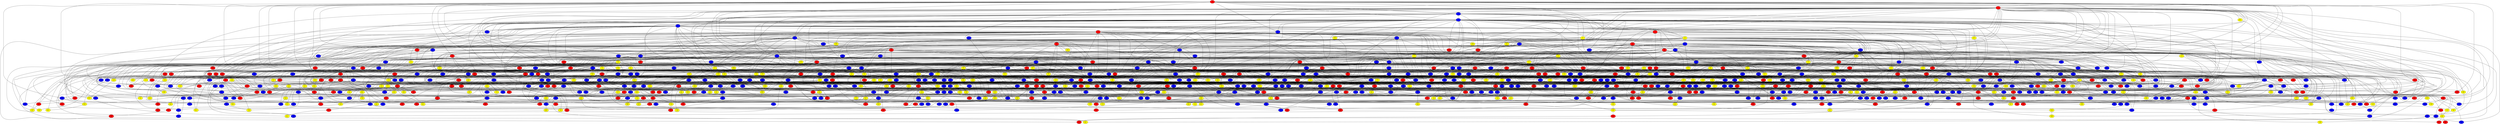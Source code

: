 graph {
0 [style = filled fillcolor = red];
1 [style = filled fillcolor = red];
2 [style = filled fillcolor = blue];
3 [style = filled fillcolor = blue];
4 [style = filled fillcolor = blue];
5 [style = filled fillcolor = red];
6 [style = filled fillcolor = blue];
7 [style = filled fillcolor = blue];
8 [style = filled fillcolor = blue];
9 [style = filled fillcolor = red];
10 [style = filled fillcolor = yellow];
11 [style = filled fillcolor = blue];
12 [style = filled fillcolor = yellow];
13 [style = filled fillcolor = red];
14 [style = filled fillcolor = blue];
15 [style = filled fillcolor = red];
16 [style = filled fillcolor = blue];
17 [style = filled fillcolor = yellow];
18 [style = filled fillcolor = blue];
19 [style = filled fillcolor = red];
20 [style = filled fillcolor = red];
21 [style = filled fillcolor = yellow];
22 [style = filled fillcolor = blue];
23 [style = filled fillcolor = yellow];
24 [style = filled fillcolor = red];
25 [style = filled fillcolor = blue];
26 [style = filled fillcolor = blue];
27 [style = filled fillcolor = yellow];
28 [style = filled fillcolor = blue];
29 [style = filled fillcolor = blue];
30 [style = filled fillcolor = yellow];
31 [style = filled fillcolor = blue];
32 [style = filled fillcolor = blue];
33 [style = filled fillcolor = red];
34 [style = filled fillcolor = blue];
35 [style = filled fillcolor = yellow];
36 [style = filled fillcolor = yellow];
37 [style = filled fillcolor = blue];
38 [style = filled fillcolor = blue];
39 [style = filled fillcolor = red];
40 [style = filled fillcolor = red];
41 [style = filled fillcolor = yellow];
42 [style = filled fillcolor = yellow];
43 [style = filled fillcolor = blue];
44 [style = filled fillcolor = red];
45 [style = filled fillcolor = red];
46 [style = filled fillcolor = blue];
47 [style = filled fillcolor = blue];
48 [style = filled fillcolor = yellow];
49 [style = filled fillcolor = red];
50 [style = filled fillcolor = red];
51 [style = filled fillcolor = yellow];
52 [style = filled fillcolor = yellow];
53 [style = filled fillcolor = red];
54 [style = filled fillcolor = yellow];
55 [style = filled fillcolor = yellow];
56 [style = filled fillcolor = red];
57 [style = filled fillcolor = red];
58 [style = filled fillcolor = blue];
59 [style = filled fillcolor = red];
60 [style = filled fillcolor = yellow];
61 [style = filled fillcolor = blue];
62 [style = filled fillcolor = yellow];
63 [style = filled fillcolor = red];
64 [style = filled fillcolor = yellow];
65 [style = filled fillcolor = red];
66 [style = filled fillcolor = red];
67 [style = filled fillcolor = red];
68 [style = filled fillcolor = red];
69 [style = filled fillcolor = red];
70 [style = filled fillcolor = yellow];
71 [style = filled fillcolor = blue];
72 [style = filled fillcolor = red];
73 [style = filled fillcolor = yellow];
74 [style = filled fillcolor = blue];
75 [style = filled fillcolor = blue];
76 [style = filled fillcolor = yellow];
77 [style = filled fillcolor = blue];
78 [style = filled fillcolor = blue];
79 [style = filled fillcolor = yellow];
80 [style = filled fillcolor = blue];
81 [style = filled fillcolor = yellow];
82 [style = filled fillcolor = blue];
83 [style = filled fillcolor = blue];
84 [style = filled fillcolor = blue];
85 [style = filled fillcolor = blue];
86 [style = filled fillcolor = yellow];
87 [style = filled fillcolor = red];
88 [style = filled fillcolor = blue];
89 [style = filled fillcolor = yellow];
90 [style = filled fillcolor = blue];
91 [style = filled fillcolor = red];
92 [style = filled fillcolor = red];
93 [style = filled fillcolor = blue];
94 [style = filled fillcolor = yellow];
95 [style = filled fillcolor = yellow];
96 [style = filled fillcolor = red];
97 [style = filled fillcolor = red];
98 [style = filled fillcolor = yellow];
99 [style = filled fillcolor = blue];
100 [style = filled fillcolor = red];
101 [style = filled fillcolor = blue];
102 [style = filled fillcolor = blue];
103 [style = filled fillcolor = blue];
104 [style = filled fillcolor = yellow];
105 [style = filled fillcolor = blue];
106 [style = filled fillcolor = red];
107 [style = filled fillcolor = blue];
108 [style = filled fillcolor = red];
109 [style = filled fillcolor = blue];
110 [style = filled fillcolor = blue];
111 [style = filled fillcolor = blue];
112 [style = filled fillcolor = blue];
113 [style = filled fillcolor = blue];
114 [style = filled fillcolor = yellow];
115 [style = filled fillcolor = red];
116 [style = filled fillcolor = yellow];
117 [style = filled fillcolor = blue];
118 [style = filled fillcolor = blue];
119 [style = filled fillcolor = blue];
120 [style = filled fillcolor = blue];
121 [style = filled fillcolor = blue];
122 [style = filled fillcolor = blue];
123 [style = filled fillcolor = yellow];
124 [style = filled fillcolor = yellow];
125 [style = filled fillcolor = blue];
126 [style = filled fillcolor = yellow];
127 [style = filled fillcolor = blue];
128 [style = filled fillcolor = red];
129 [style = filled fillcolor = blue];
130 [style = filled fillcolor = red];
131 [style = filled fillcolor = blue];
132 [style = filled fillcolor = red];
133 [style = filled fillcolor = yellow];
134 [style = filled fillcolor = blue];
135 [style = filled fillcolor = blue];
136 [style = filled fillcolor = yellow];
137 [style = filled fillcolor = red];
138 [style = filled fillcolor = yellow];
139 [style = filled fillcolor = yellow];
140 [style = filled fillcolor = blue];
141 [style = filled fillcolor = red];
142 [style = filled fillcolor = red];
143 [style = filled fillcolor = blue];
144 [style = filled fillcolor = red];
145 [style = filled fillcolor = blue];
146 [style = filled fillcolor = yellow];
147 [style = filled fillcolor = red];
148 [style = filled fillcolor = red];
149 [style = filled fillcolor = yellow];
150 [style = filled fillcolor = blue];
151 [style = filled fillcolor = blue];
152 [style = filled fillcolor = yellow];
153 [style = filled fillcolor = blue];
154 [style = filled fillcolor = red];
155 [style = filled fillcolor = red];
156 [style = filled fillcolor = yellow];
157 [style = filled fillcolor = blue];
158 [style = filled fillcolor = yellow];
159 [style = filled fillcolor = blue];
160 [style = filled fillcolor = red];
161 [style = filled fillcolor = blue];
162 [style = filled fillcolor = blue];
163 [style = filled fillcolor = yellow];
164 [style = filled fillcolor = yellow];
165 [style = filled fillcolor = yellow];
166 [style = filled fillcolor = blue];
167 [style = filled fillcolor = blue];
168 [style = filled fillcolor = red];
169 [style = filled fillcolor = blue];
170 [style = filled fillcolor = red];
171 [style = filled fillcolor = blue];
172 [style = filled fillcolor = red];
173 [style = filled fillcolor = yellow];
174 [style = filled fillcolor = yellow];
175 [style = filled fillcolor = blue];
176 [style = filled fillcolor = yellow];
177 [style = filled fillcolor = red];
178 [style = filled fillcolor = red];
179 [style = filled fillcolor = blue];
180 [style = filled fillcolor = yellow];
181 [style = filled fillcolor = blue];
182 [style = filled fillcolor = red];
183 [style = filled fillcolor = red];
184 [style = filled fillcolor = red];
185 [style = filled fillcolor = yellow];
186 [style = filled fillcolor = yellow];
187 [style = filled fillcolor = red];
188 [style = filled fillcolor = blue];
189 [style = filled fillcolor = red];
190 [style = filled fillcolor = yellow];
191 [style = filled fillcolor = yellow];
192 [style = filled fillcolor = red];
193 [style = filled fillcolor = yellow];
194 [style = filled fillcolor = red];
195 [style = filled fillcolor = red];
196 [style = filled fillcolor = blue];
197 [style = filled fillcolor = red];
198 [style = filled fillcolor = blue];
199 [style = filled fillcolor = blue];
200 [style = filled fillcolor = yellow];
201 [style = filled fillcolor = blue];
202 [style = filled fillcolor = blue];
203 [style = filled fillcolor = red];
204 [style = filled fillcolor = yellow];
205 [style = filled fillcolor = blue];
206 [style = filled fillcolor = yellow];
207 [style = filled fillcolor = blue];
208 [style = filled fillcolor = blue];
209 [style = filled fillcolor = red];
210 [style = filled fillcolor = blue];
211 [style = filled fillcolor = blue];
212 [style = filled fillcolor = blue];
213 [style = filled fillcolor = blue];
214 [style = filled fillcolor = blue];
215 [style = filled fillcolor = blue];
216 [style = filled fillcolor = blue];
217 [style = filled fillcolor = blue];
218 [style = filled fillcolor = blue];
219 [style = filled fillcolor = blue];
220 [style = filled fillcolor = red];
221 [style = filled fillcolor = red];
222 [style = filled fillcolor = blue];
223 [style = filled fillcolor = yellow];
224 [style = filled fillcolor = blue];
225 [style = filled fillcolor = red];
226 [style = filled fillcolor = yellow];
227 [style = filled fillcolor = yellow];
228 [style = filled fillcolor = red];
229 [style = filled fillcolor = blue];
230 [style = filled fillcolor = red];
231 [style = filled fillcolor = yellow];
232 [style = filled fillcolor = yellow];
233 [style = filled fillcolor = blue];
234 [style = filled fillcolor = blue];
235 [style = filled fillcolor = yellow];
236 [style = filled fillcolor = blue];
237 [style = filled fillcolor = yellow];
238 [style = filled fillcolor = blue];
239 [style = filled fillcolor = blue];
240 [style = filled fillcolor = blue];
241 [style = filled fillcolor = red];
242 [style = filled fillcolor = red];
243 [style = filled fillcolor = yellow];
244 [style = filled fillcolor = blue];
245 [style = filled fillcolor = yellow];
246 [style = filled fillcolor = red];
247 [style = filled fillcolor = red];
248 [style = filled fillcolor = red];
249 [style = filled fillcolor = yellow];
250 [style = filled fillcolor = yellow];
251 [style = filled fillcolor = red];
252 [style = filled fillcolor = blue];
253 [style = filled fillcolor = blue];
254 [style = filled fillcolor = red];
255 [style = filled fillcolor = yellow];
256 [style = filled fillcolor = blue];
257 [style = filled fillcolor = yellow];
258 [style = filled fillcolor = blue];
259 [style = filled fillcolor = blue];
260 [style = filled fillcolor = blue];
261 [style = filled fillcolor = blue];
262 [style = filled fillcolor = blue];
263 [style = filled fillcolor = blue];
264 [style = filled fillcolor = blue];
265 [style = filled fillcolor = red];
266 [style = filled fillcolor = yellow];
267 [style = filled fillcolor = yellow];
268 [style = filled fillcolor = red];
269 [style = filled fillcolor = red];
270 [style = filled fillcolor = yellow];
271 [style = filled fillcolor = blue];
272 [style = filled fillcolor = red];
273 [style = filled fillcolor = blue];
274 [style = filled fillcolor = blue];
275 [style = filled fillcolor = blue];
276 [style = filled fillcolor = red];
277 [style = filled fillcolor = blue];
278 [style = filled fillcolor = red];
279 [style = filled fillcolor = yellow];
280 [style = filled fillcolor = blue];
281 [style = filled fillcolor = red];
282 [style = filled fillcolor = blue];
283 [style = filled fillcolor = red];
284 [style = filled fillcolor = blue];
285 [style = filled fillcolor = red];
286 [style = filled fillcolor = blue];
287 [style = filled fillcolor = red];
288 [style = filled fillcolor = blue];
289 [style = filled fillcolor = yellow];
290 [style = filled fillcolor = red];
291 [style = filled fillcolor = blue];
292 [style = filled fillcolor = red];
293 [style = filled fillcolor = yellow];
294 [style = filled fillcolor = blue];
295 [style = filled fillcolor = yellow];
296 [style = filled fillcolor = blue];
297 [style = filled fillcolor = blue];
298 [style = filled fillcolor = blue];
299 [style = filled fillcolor = blue];
300 [style = filled fillcolor = yellow];
301 [style = filled fillcolor = blue];
302 [style = filled fillcolor = yellow];
303 [style = filled fillcolor = blue];
304 [style = filled fillcolor = yellow];
305 [style = filled fillcolor = blue];
306 [style = filled fillcolor = blue];
307 [style = filled fillcolor = blue];
308 [style = filled fillcolor = blue];
309 [style = filled fillcolor = blue];
310 [style = filled fillcolor = blue];
311 [style = filled fillcolor = yellow];
312 [style = filled fillcolor = yellow];
313 [style = filled fillcolor = blue];
314 [style = filled fillcolor = blue];
315 [style = filled fillcolor = yellow];
316 [style = filled fillcolor = blue];
317 [style = filled fillcolor = blue];
318 [style = filled fillcolor = yellow];
319 [style = filled fillcolor = blue];
320 [style = filled fillcolor = blue];
321 [style = filled fillcolor = blue];
322 [style = filled fillcolor = blue];
323 [style = filled fillcolor = red];
324 [style = filled fillcolor = blue];
325 [style = filled fillcolor = blue];
326 [style = filled fillcolor = yellow];
327 [style = filled fillcolor = yellow];
328 [style = filled fillcolor = red];
329 [style = filled fillcolor = blue];
330 [style = filled fillcolor = yellow];
331 [style = filled fillcolor = blue];
332 [style = filled fillcolor = blue];
333 [style = filled fillcolor = red];
334 [style = filled fillcolor = blue];
335 [style = filled fillcolor = yellow];
336 [style = filled fillcolor = blue];
337 [style = filled fillcolor = yellow];
338 [style = filled fillcolor = red];
339 [style = filled fillcolor = yellow];
340 [style = filled fillcolor = yellow];
341 [style = filled fillcolor = yellow];
342 [style = filled fillcolor = yellow];
343 [style = filled fillcolor = blue];
344 [style = filled fillcolor = blue];
345 [style = filled fillcolor = blue];
346 [style = filled fillcolor = yellow];
347 [style = filled fillcolor = yellow];
348 [style = filled fillcolor = blue];
349 [style = filled fillcolor = blue];
350 [style = filled fillcolor = yellow];
351 [style = filled fillcolor = red];
352 [style = filled fillcolor = blue];
353 [style = filled fillcolor = blue];
354 [style = filled fillcolor = blue];
355 [style = filled fillcolor = blue];
356 [style = filled fillcolor = yellow];
357 [style = filled fillcolor = yellow];
358 [style = filled fillcolor = blue];
359 [style = filled fillcolor = yellow];
360 [style = filled fillcolor = red];
361 [style = filled fillcolor = red];
362 [style = filled fillcolor = yellow];
363 [style = filled fillcolor = yellow];
364 [style = filled fillcolor = blue];
365 [style = filled fillcolor = red];
366 [style = filled fillcolor = yellow];
367 [style = filled fillcolor = blue];
368 [style = filled fillcolor = blue];
369 [style = filled fillcolor = red];
370 [style = filled fillcolor = red];
371 [style = filled fillcolor = yellow];
372 [style = filled fillcolor = yellow];
373 [style = filled fillcolor = red];
374 [style = filled fillcolor = red];
375 [style = filled fillcolor = blue];
376 [style = filled fillcolor = yellow];
377 [style = filled fillcolor = blue];
378 [style = filled fillcolor = yellow];
379 [style = filled fillcolor = yellow];
380 [style = filled fillcolor = blue];
381 [style = filled fillcolor = blue];
382 [style = filled fillcolor = blue];
383 [style = filled fillcolor = blue];
384 [style = filled fillcolor = red];
385 [style = filled fillcolor = blue];
386 [style = filled fillcolor = red];
387 [style = filled fillcolor = blue];
388 [style = filled fillcolor = blue];
389 [style = filled fillcolor = red];
390 [style = filled fillcolor = blue];
391 [style = filled fillcolor = blue];
392 [style = filled fillcolor = yellow];
393 [style = filled fillcolor = blue];
394 [style = filled fillcolor = red];
395 [style = filled fillcolor = blue];
396 [style = filled fillcolor = yellow];
397 [style = filled fillcolor = blue];
398 [style = filled fillcolor = blue];
399 [style = filled fillcolor = blue];
400 [style = filled fillcolor = yellow];
401 [style = filled fillcolor = yellow];
402 [style = filled fillcolor = blue];
403 [style = filled fillcolor = yellow];
404 [style = filled fillcolor = blue];
405 [style = filled fillcolor = blue];
406 [style = filled fillcolor = red];
407 [style = filled fillcolor = blue];
408 [style = filled fillcolor = blue];
409 [style = filled fillcolor = blue];
410 [style = filled fillcolor = blue];
411 [style = filled fillcolor = blue];
412 [style = filled fillcolor = blue];
413 [style = filled fillcolor = red];
414 [style = filled fillcolor = yellow];
415 [style = filled fillcolor = blue];
416 [style = filled fillcolor = yellow];
417 [style = filled fillcolor = blue];
418 [style = filled fillcolor = red];
419 [style = filled fillcolor = red];
420 [style = filled fillcolor = blue];
421 [style = filled fillcolor = yellow];
422 [style = filled fillcolor = red];
423 [style = filled fillcolor = red];
424 [style = filled fillcolor = red];
425 [style = filled fillcolor = blue];
426 [style = filled fillcolor = blue];
427 [style = filled fillcolor = blue];
428 [style = filled fillcolor = red];
429 [style = filled fillcolor = blue];
430 [style = filled fillcolor = red];
431 [style = filled fillcolor = blue];
432 [style = filled fillcolor = blue];
433 [style = filled fillcolor = red];
434 [style = filled fillcolor = yellow];
435 [style = filled fillcolor = blue];
436 [style = filled fillcolor = yellow];
437 [style = filled fillcolor = yellow];
438 [style = filled fillcolor = blue];
439 [style = filled fillcolor = yellow];
440 [style = filled fillcolor = blue];
441 [style = filled fillcolor = blue];
442 [style = filled fillcolor = blue];
443 [style = filled fillcolor = red];
444 [style = filled fillcolor = blue];
445 [style = filled fillcolor = blue];
446 [style = filled fillcolor = blue];
447 [style = filled fillcolor = yellow];
448 [style = filled fillcolor = red];
449 [style = filled fillcolor = blue];
450 [style = filled fillcolor = yellow];
451 [style = filled fillcolor = blue];
452 [style = filled fillcolor = blue];
453 [style = filled fillcolor = red];
454 [style = filled fillcolor = yellow];
455 [style = filled fillcolor = red];
456 [style = filled fillcolor = yellow];
457 [style = filled fillcolor = blue];
458 [style = filled fillcolor = red];
459 [style = filled fillcolor = yellow];
460 [style = filled fillcolor = blue];
461 [style = filled fillcolor = yellow];
462 [style = filled fillcolor = red];
463 [style = filled fillcolor = red];
464 [style = filled fillcolor = blue];
465 [style = filled fillcolor = yellow];
466 [style = filled fillcolor = red];
467 [style = filled fillcolor = blue];
468 [style = filled fillcolor = yellow];
469 [style = filled fillcolor = red];
470 [style = filled fillcolor = blue];
471 [style = filled fillcolor = red];
472 [style = filled fillcolor = blue];
473 [style = filled fillcolor = yellow];
474 [style = filled fillcolor = red];
475 [style = filled fillcolor = red];
476 [style = filled fillcolor = yellow];
477 [style = filled fillcolor = blue];
478 [style = filled fillcolor = yellow];
479 [style = filled fillcolor = red];
480 [style = filled fillcolor = blue];
481 [style = filled fillcolor = blue];
482 [style = filled fillcolor = yellow];
483 [style = filled fillcolor = blue];
484 [style = filled fillcolor = red];
485 [style = filled fillcolor = yellow];
486 [style = filled fillcolor = blue];
487 [style = filled fillcolor = red];
488 [style = filled fillcolor = blue];
489 [style = filled fillcolor = blue];
490 [style = filled fillcolor = yellow];
491 [style = filled fillcolor = red];
492 [style = filled fillcolor = blue];
493 [style = filled fillcolor = blue];
494 [style = filled fillcolor = blue];
495 [style = filled fillcolor = blue];
496 [style = filled fillcolor = yellow];
497 [style = filled fillcolor = blue];
498 [style = filled fillcolor = yellow];
499 [style = filled fillcolor = blue];
500 [style = filled fillcolor = yellow];
501 [style = filled fillcolor = blue];
502 [style = filled fillcolor = blue];
503 [style = filled fillcolor = red];
504 [style = filled fillcolor = yellow];
505 [style = filled fillcolor = blue];
506 [style = filled fillcolor = red];
507 [style = filled fillcolor = yellow];
508 [style = filled fillcolor = red];
509 [style = filled fillcolor = red];
510 [style = filled fillcolor = yellow];
511 [style = filled fillcolor = red];
512 [style = filled fillcolor = blue];
513 [style = filled fillcolor = red];
514 [style = filled fillcolor = yellow];
515 [style = filled fillcolor = blue];
516 [style = filled fillcolor = red];
517 [style = filled fillcolor = red];
518 [style = filled fillcolor = red];
519 [style = filled fillcolor = yellow];
520 [style = filled fillcolor = yellow];
521 [style = filled fillcolor = red];
522 [style = filled fillcolor = blue];
523 [style = filled fillcolor = blue];
524 [style = filled fillcolor = blue];
525 [style = filled fillcolor = blue];
526 [style = filled fillcolor = yellow];
527 [style = filled fillcolor = red];
528 [style = filled fillcolor = yellow];
529 [style = filled fillcolor = yellow];
530 [style = filled fillcolor = blue];
531 [style = filled fillcolor = blue];
532 [style = filled fillcolor = red];
533 [style = filled fillcolor = red];
534 [style = filled fillcolor = blue];
535 [style = filled fillcolor = yellow];
536 [style = filled fillcolor = red];
537 [style = filled fillcolor = red];
538 [style = filled fillcolor = yellow];
539 [style = filled fillcolor = red];
540 [style = filled fillcolor = blue];
541 [style = filled fillcolor = blue];
542 [style = filled fillcolor = red];
543 [style = filled fillcolor = blue];
544 [style = filled fillcolor = yellow];
545 [style = filled fillcolor = blue];
546 [style = filled fillcolor = red];
547 [style = filled fillcolor = blue];
548 [style = filled fillcolor = yellow];
549 [style = filled fillcolor = red];
550 [style = filled fillcolor = blue];
551 [style = filled fillcolor = red];
552 [style = filled fillcolor = red];
553 [style = filled fillcolor = blue];
554 [style = filled fillcolor = yellow];
555 [style = filled fillcolor = blue];
556 [style = filled fillcolor = blue];
557 [style = filled fillcolor = red];
558 [style = filled fillcolor = blue];
559 [style = filled fillcolor = yellow];
560 [style = filled fillcolor = blue];
561 [style = filled fillcolor = blue];
562 [style = filled fillcolor = yellow];
563 [style = filled fillcolor = blue];
564 [style = filled fillcolor = blue];
565 [style = filled fillcolor = blue];
566 [style = filled fillcolor = blue];
567 [style = filled fillcolor = blue];
568 [style = filled fillcolor = yellow];
569 [style = filled fillcolor = yellow];
570 [style = filled fillcolor = blue];
571 [style = filled fillcolor = blue];
572 [style = filled fillcolor = blue];
573 [style = filled fillcolor = red];
574 [style = filled fillcolor = blue];
575 [style = filled fillcolor = blue];
576 [style = filled fillcolor = yellow];
577 [style = filled fillcolor = blue];
578 [style = filled fillcolor = blue];
579 [style = filled fillcolor = yellow];
580 [style = filled fillcolor = red];
581 [style = filled fillcolor = blue];
582 [style = filled fillcolor = yellow];
583 [style = filled fillcolor = red];
584 [style = filled fillcolor = blue];
585 [style = filled fillcolor = yellow];
586 [style = filled fillcolor = blue];
587 [style = filled fillcolor = blue];
588 [style = filled fillcolor = blue];
589 [style = filled fillcolor = red];
590 [style = filled fillcolor = blue];
591 [style = filled fillcolor = red];
592 [style = filled fillcolor = yellow];
593 [style = filled fillcolor = blue];
594 [style = filled fillcolor = blue];
595 [style = filled fillcolor = yellow];
596 [style = filled fillcolor = blue];
597 [style = filled fillcolor = red];
598 [style = filled fillcolor = yellow];
599 [style = filled fillcolor = yellow];
600 [style = filled fillcolor = yellow];
601 [style = filled fillcolor = yellow];
602 [style = filled fillcolor = yellow];
603 [style = filled fillcolor = blue];
604 [style = filled fillcolor = red];
605 [style = filled fillcolor = blue];
606 [style = filled fillcolor = yellow];
607 [style = filled fillcolor = red];
608 [style = filled fillcolor = blue];
609 [style = filled fillcolor = red];
610 [style = filled fillcolor = yellow];
611 [style = filled fillcolor = yellow];
612 [style = filled fillcolor = red];
613 [style = filled fillcolor = red];
614 [style = filled fillcolor = blue];
615 [style = filled fillcolor = red];
616 [style = filled fillcolor = yellow];
617 [style = filled fillcolor = yellow];
618 [style = filled fillcolor = red];
619 [style = filled fillcolor = yellow];
620 [style = filled fillcolor = yellow];
621 [style = filled fillcolor = red];
622 [style = filled fillcolor = red];
623 [style = filled fillcolor = red];
624 [style = filled fillcolor = blue];
625 [style = filled fillcolor = red];
626 [style = filled fillcolor = blue];
627 [style = filled fillcolor = blue];
628 [style = filled fillcolor = blue];
629 [style = filled fillcolor = blue];
630 [style = filled fillcolor = yellow];
631 [style = filled fillcolor = red];
632 [style = filled fillcolor = yellow];
633 [style = filled fillcolor = yellow];
634 [style = filled fillcolor = yellow];
635 [style = filled fillcolor = red];
636 [style = filled fillcolor = blue];
637 [style = filled fillcolor = yellow];
638 [style = filled fillcolor = red];
639 [style = filled fillcolor = blue];
640 [style = filled fillcolor = yellow];
641 [style = filled fillcolor = yellow];
642 [style = filled fillcolor = red];
643 [style = filled fillcolor = blue];
644 [style = filled fillcolor = yellow];
645 [style = filled fillcolor = red];
646 [style = filled fillcolor = red];
647 [style = filled fillcolor = blue];
648 [style = filled fillcolor = red];
649 [style = filled fillcolor = blue];
650 [style = filled fillcolor = blue];
651 [style = filled fillcolor = yellow];
652 [style = filled fillcolor = yellow];
653 [style = filled fillcolor = blue];
654 [style = filled fillcolor = red];
655 [style = filled fillcolor = red];
656 [style = filled fillcolor = blue];
657 [style = filled fillcolor = blue];
658 [style = filled fillcolor = yellow];
659 [style = filled fillcolor = blue];
660 [style = filled fillcolor = blue];
661 [style = filled fillcolor = blue];
662 [style = filled fillcolor = blue];
663 [style = filled fillcolor = blue];
664 [style = filled fillcolor = blue];
665 [style = filled fillcolor = red];
666 [style = filled fillcolor = blue];
667 [style = filled fillcolor = blue];
668 [style = filled fillcolor = blue];
669 [style = filled fillcolor = yellow];
670 [style = filled fillcolor = red];
671 [style = filled fillcolor = blue];
672 [style = filled fillcolor = blue];
673 [style = filled fillcolor = red];
674 [style = filled fillcolor = blue];
675 [style = filled fillcolor = red];
676 [style = filled fillcolor = blue];
677 [style = filled fillcolor = blue];
678 [style = filled fillcolor = yellow];
679 [style = filled fillcolor = yellow];
680 [style = filled fillcolor = red];
681 [style = filled fillcolor = red];
682 [style = filled fillcolor = red];
683 [style = filled fillcolor = blue];
684 [style = filled fillcolor = blue];
685 [style = filled fillcolor = red];
686 [style = filled fillcolor = yellow];
687 [style = filled fillcolor = red];
688 [style = filled fillcolor = red];
689 [style = filled fillcolor = yellow];
690 [style = filled fillcolor = yellow];
691 [style = filled fillcolor = yellow];
692 [style = filled fillcolor = yellow];
693 [style = filled fillcolor = blue];
694 [style = filled fillcolor = yellow];
695 [style = filled fillcolor = blue];
696 [style = filled fillcolor = yellow];
697 [style = filled fillcolor = blue];
698 [style = filled fillcolor = red];
699 [style = filled fillcolor = red];
700 [style = filled fillcolor = yellow];
701 [style = filled fillcolor = blue];
702 [style = filled fillcolor = yellow];
703 [style = filled fillcolor = yellow];
704 [style = filled fillcolor = blue];
705 [style = filled fillcolor = yellow];
706 [style = filled fillcolor = blue];
707 [style = filled fillcolor = blue];
708 [style = filled fillcolor = blue];
709 [style = filled fillcolor = blue];
710 [style = filled fillcolor = yellow];
711 [style = filled fillcolor = blue];
712 [style = filled fillcolor = red];
713 [style = filled fillcolor = red];
714 [style = filled fillcolor = blue];
715 [style = filled fillcolor = red];
716 [style = filled fillcolor = red];
717 [style = filled fillcolor = blue];
718 [style = filled fillcolor = yellow];
719 [style = filled fillcolor = yellow];
720 [style = filled fillcolor = blue];
721 [style = filled fillcolor = blue];
722 [style = filled fillcolor = blue];
723 [style = filled fillcolor = yellow];
724 [style = filled fillcolor = red];
725 [style = filled fillcolor = red];
726 [style = filled fillcolor = yellow];
727 [style = filled fillcolor = blue];
728 [style = filled fillcolor = blue];
729 [style = filled fillcolor = yellow];
730 [style = filled fillcolor = blue];
731 [style = filled fillcolor = yellow];
732 [style = filled fillcolor = red];
733 [style = filled fillcolor = blue];
734 [style = filled fillcolor = red];
735 [style = filled fillcolor = yellow];
736 [style = filled fillcolor = yellow];
737 [style = filled fillcolor = red];
738 [style = filled fillcolor = red];
739 [style = filled fillcolor = yellow];
740 [style = filled fillcolor = yellow];
741 [style = filled fillcolor = blue];
742 [style = filled fillcolor = red];
743 [style = filled fillcolor = red];
744 [style = filled fillcolor = blue];
745 [style = filled fillcolor = blue];
746 [style = filled fillcolor = blue];
747 [style = filled fillcolor = yellow];
748 [style = filled fillcolor = blue];
749 [style = filled fillcolor = blue];
750 [style = filled fillcolor = blue];
751 [style = filled fillcolor = blue];
752 [style = filled fillcolor = blue];
753 [style = filled fillcolor = blue];
754 [style = filled fillcolor = blue];
755 [style = filled fillcolor = yellow];
756 [style = filled fillcolor = blue];
757 [style = filled fillcolor = yellow];
758 [style = filled fillcolor = red];
759 [style = filled fillcolor = blue];
760 [style = filled fillcolor = blue];
761 [style = filled fillcolor = red];
762 [style = filled fillcolor = red];
763 [style = filled fillcolor = blue];
764 [style = filled fillcolor = red];
765 [style = filled fillcolor = red];
766 [style = filled fillcolor = blue];
767 [style = filled fillcolor = red];
768 [style = filled fillcolor = blue];
769 [style = filled fillcolor = blue];
770 [style = filled fillcolor = blue];
771 [style = filled fillcolor = red];
772 [style = filled fillcolor = yellow];
773 [style = filled fillcolor = red];
774 [style = filled fillcolor = blue];
775 [style = filled fillcolor = yellow];
776 [style = filled fillcolor = yellow];
777 [style = filled fillcolor = blue];
778 [style = filled fillcolor = blue];
779 [style = filled fillcolor = red];
780 [style = filled fillcolor = blue];
781 [style = filled fillcolor = blue];
782 [style = filled fillcolor = red];
783 [style = filled fillcolor = red];
784 [style = filled fillcolor = yellow];
785 [style = filled fillcolor = red];
786 [style = filled fillcolor = red];
787 [style = filled fillcolor = blue];
788 [style = filled fillcolor = blue];
789 [style = filled fillcolor = yellow];
790 [style = filled fillcolor = blue];
791 [style = filled fillcolor = blue];
792 [style = filled fillcolor = blue];
793 [style = filled fillcolor = blue];
794 [style = filled fillcolor = blue];
795 [style = filled fillcolor = yellow];
796 [style = filled fillcolor = yellow];
797 [style = filled fillcolor = red];
798 [style = filled fillcolor = blue];
799 [style = filled fillcolor = yellow];
800 [style = filled fillcolor = yellow];
801 [style = filled fillcolor = blue];
802 [style = filled fillcolor = yellow];
803 [style = filled fillcolor = blue];
804 [style = filled fillcolor = blue];
805 [style = filled fillcolor = yellow];
806 [style = filled fillcolor = red];
807 [style = filled fillcolor = blue];
808 [style = filled fillcolor = yellow];
809 [style = filled fillcolor = yellow];
810 [style = filled fillcolor = blue];
811 [style = filled fillcolor = blue];
812 [style = filled fillcolor = yellow];
813 [style = filled fillcolor = blue];
814 [style = filled fillcolor = blue];
815 [style = filled fillcolor = red];
816 [style = filled fillcolor = blue];
817 [style = filled fillcolor = yellow];
818 [style = filled fillcolor = blue];
819 [style = filled fillcolor = red];
820 [style = filled fillcolor = red];
821 [style = filled fillcolor = blue];
822 [style = filled fillcolor = yellow];
823 [style = filled fillcolor = red];
824 [style = filled fillcolor = red];
825 [style = filled fillcolor = yellow];
826 [style = filled fillcolor = red];
827 [style = filled fillcolor = blue];
828 [style = filled fillcolor = blue];
829 [style = filled fillcolor = red];
830 [style = filled fillcolor = yellow];
831 [style = filled fillcolor = blue];
832 [style = filled fillcolor = blue];
833 [style = filled fillcolor = red];
834 [style = filled fillcolor = blue];
835 [style = filled fillcolor = yellow];
836 [style = filled fillcolor = yellow];
837 [style = filled fillcolor = blue];
838 [style = filled fillcolor = red];
839 [style = filled fillcolor = red];
840 [style = filled fillcolor = red];
841 [style = filled fillcolor = blue];
842 [style = filled fillcolor = yellow];
843 [style = filled fillcolor = yellow];
844 [style = filled fillcolor = yellow];
845 [style = filled fillcolor = blue];
846 [style = filled fillcolor = blue];
847 [style = filled fillcolor = blue];
848 [style = filled fillcolor = yellow];
849 [style = filled fillcolor = red];
850 [style = filled fillcolor = yellow];
851 [style = filled fillcolor = blue];
0 -- 10;
0 -- 16;
0 -- 33;
0 -- 37;
0 -- 40;
0 -- 49;
0 -- 70;
0 -- 92;
0 -- 113;
0 -- 123;
0 -- 141;
0 -- 153;
0 -- 214;
0 -- 223;
0 -- 283;
0 -- 290;
0 -- 342;
0 -- 349;
0 -- 528;
0 -- 568;
0 -- 616;
0 -- 640;
0 -- 667;
0 -- 714;
0 -- 752;
1 -- 2;
1 -- 3;
1 -- 5;
1 -- 12;
1 -- 13;
1 -- 17;
1 -- 18;
1 -- 21;
1 -- 24;
0 -- 4;
0 -- 3;
0 -- 2;
0 -- 1;
1 -- 30;
1 -- 41;
1 -- 47;
1 -- 60;
1 -- 109;
1 -- 140;
1 -- 150;
1 -- 159;
1 -- 189;
1 -- 261;
1 -- 264;
1 -- 354;
1 -- 418;
1 -- 448;
1 -- 463;
1 -- 467;
1 -- 487;
1 -- 561;
1 -- 565;
1 -- 574;
1 -- 601;
1 -- 627;
1 -- 638;
1 -- 663;
1 -- 681;
1 -- 722;
1 -- 754;
1 -- 766;
1 -- 780;
1 -- 801;
1 -- 815;
1 -- 832;
1 -- 839;
2 -- 3;
2 -- 6;
2 -- 7;
2 -- 8;
2 -- 12;
2 -- 38;
2 -- 146;
2 -- 147;
2 -- 157;
2 -- 179;
2 -- 333;
2 -- 426;
2 -- 445;
2 -- 461;
2 -- 533;
2 -- 748;
2 -- 827;
3 -- 4;
3 -- 5;
3 -- 6;
3 -- 7;
3 -- 8;
3 -- 9;
3 -- 10;
3 -- 11;
3 -- 13;
3 -- 20;
3 -- 24;
3 -- 25;
3 -- 26;
3 -- 27;
3 -- 34;
3 -- 36;
3 -- 65;
3 -- 78;
3 -- 80;
3 -- 84;
3 -- 110;
3 -- 158;
3 -- 161;
3 -- 162;
3 -- 167;
3 -- 180;
3 -- 193;
3 -- 199;
3 -- 244;
3 -- 259;
3 -- 274;
3 -- 276;
3 -- 285;
3 -- 304;
3 -- 311;
3 -- 313;
3 -- 327;
3 -- 330;
3 -- 344;
3 -- 375;
3 -- 427;
3 -- 430;
3 -- 454;
3 -- 465;
3 -- 479;
3 -- 498;
3 -- 534;
3 -- 538;
3 -- 546;
3 -- 576;
3 -- 584;
3 -- 632;
3 -- 638;
3 -- 648;
3 -- 661;
3 -- 746;
3 -- 758;
3 -- 778;
3 -- 783;
3 -- 802;
4 -- 8;
4 -- 17;
4 -- 71;
4 -- 91;
4 -- 131;
4 -- 179;
4 -- 214;
4 -- 236;
4 -- 327;
4 -- 363;
4 -- 391;
4 -- 520;
4 -- 706;
4 -- 781;
5 -- 10;
5 -- 67;
5 -- 68;
5 -- 82;
5 -- 111;
5 -- 136;
5 -- 192;
5 -- 218;
5 -- 336;
5 -- 438;
5 -- 712;
5 -- 763;
5 -- 784;
6 -- 9;
6 -- 14;
6 -- 19;
6 -- 23;
6 -- 30;
6 -- 39;
6 -- 41;
6 -- 42;
6 -- 46;
6 -- 48;
6 -- 72;
6 -- 95;
6 -- 155;
6 -- 158;
6 -- 161;
6 -- 213;
6 -- 240;
6 -- 290;
6 -- 293;
6 -- 306;
6 -- 337;
6 -- 360;
6 -- 378;
6 -- 404;
6 -- 418;
6 -- 515;
6 -- 540;
6 -- 552;
6 -- 595;
6 -- 600;
6 -- 631;
6 -- 705;
6 -- 775;
7 -- 20;
7 -- 32;
7 -- 35;
7 -- 54;
7 -- 59;
7 -- 75;
7 -- 87;
7 -- 117;
7 -- 126;
7 -- 160;
7 -- 166;
7 -- 181;
7 -- 185;
7 -- 187;
7 -- 229;
7 -- 281;
7 -- 284;
7 -- 299;
7 -- 372;
7 -- 475;
7 -- 499;
7 -- 520;
7 -- 526;
7 -- 537;
7 -- 558;
7 -- 608;
7 -- 745;
7 -- 758;
7 -- 829;
8 -- 15;
8 -- 19;
8 -- 22;
8 -- 28;
8 -- 29;
8 -- 31;
8 -- 37;
8 -- 38;
8 -- 45;
8 -- 137;
8 -- 148;
8 -- 151;
8 -- 198;
8 -- 199;
8 -- 208;
8 -- 221;
8 -- 289;
8 -- 308;
8 -- 364;
8 -- 508;
8 -- 573;
8 -- 596;
8 -- 642;
8 -- 704;
9 -- 11;
9 -- 12;
9 -- 25;
9 -- 31;
9 -- 32;
9 -- 38;
9 -- 49;
9 -- 58;
9 -- 72;
9 -- 75;
9 -- 83;
9 -- 84;
9 -- 91;
9 -- 104;
9 -- 159;
9 -- 167;
9 -- 210;
9 -- 246;
9 -- 289;
9 -- 310;
9 -- 353;
9 -- 365;
9 -- 420;
9 -- 437;
9 -- 451;
9 -- 454;
9 -- 548;
9 -- 572;
9 -- 639;
9 -- 688;
9 -- 710;
9 -- 711;
9 -- 740;
9 -- 742;
9 -- 787;
9 -- 791;
9 -- 809;
9 -- 815;
9 -- 822;
10 -- 13;
10 -- 14;
10 -- 15;
10 -- 18;
10 -- 35;
10 -- 36;
10 -- 43;
10 -- 47;
10 -- 63;
10 -- 114;
10 -- 116;
10 -- 123;
10 -- 170;
10 -- 231;
10 -- 320;
10 -- 342;
10 -- 383;
10 -- 385;
10 -- 402;
10 -- 532;
10 -- 577;
10 -- 646;
10 -- 678;
10 -- 809;
11 -- 14;
11 -- 48;
11 -- 52;
11 -- 57;
11 -- 83;
11 -- 132;
11 -- 178;
11 -- 212;
11 -- 356;
11 -- 377;
11 -- 417;
11 -- 549;
11 -- 668;
11 -- 671;
12 -- 18;
12 -- 55;
12 -- 65;
12 -- 66;
12 -- 67;
12 -- 108;
12 -- 122;
12 -- 174;
12 -- 247;
12 -- 289;
12 -- 314;
12 -- 373;
12 -- 410;
12 -- 612;
12 -- 624;
12 -- 733;
13 -- 26;
13 -- 42;
13 -- 50;
13 -- 56;
13 -- 79;
13 -- 81;
13 -- 101;
13 -- 105;
13 -- 107;
13 -- 115;
13 -- 126;
13 -- 134;
13 -- 220;
13 -- 261;
13 -- 282;
13 -- 321;
13 -- 458;
13 -- 498;
13 -- 519;
13 -- 547;
13 -- 664;
13 -- 827;
14 -- 19;
14 -- 20;
14 -- 24;
14 -- 63;
14 -- 159;
14 -- 248;
14 -- 270;
14 -- 306;
14 -- 395;
14 -- 479;
14 -- 574;
14 -- 590;
14 -- 647;
14 -- 728;
15 -- 17;
15 -- 22;
15 -- 25;
15 -- 33;
15 -- 39;
15 -- 76;
15 -- 87;
15 -- 97;
15 -- 124;
15 -- 145;
15 -- 172;
15 -- 241;
15 -- 355;
15 -- 490;
15 -- 513;
15 -- 526;
15 -- 562;
15 -- 593;
15 -- 717;
16 -- 21;
16 -- 27;
16 -- 75;
16 -- 113;
16 -- 134;
16 -- 256;
16 -- 476;
16 -- 623;
16 -- 676;
17 -- 90;
17 -- 193;
17 -- 346;
17 -- 435;
17 -- 499;
17 -- 739;
18 -- 21;
18 -- 23;
18 -- 26;
18 -- 39;
18 -- 89;
18 -- 163;
18 -- 210;
18 -- 219;
18 -- 277;
18 -- 308;
18 -- 428;
18 -- 443;
18 -- 463;
18 -- 473;
18 -- 687;
18 -- 718;
18 -- 729;
18 -- 760;
19 -- 40;
19 -- 44;
19 -- 45;
19 -- 50;
19 -- 54;
19 -- 103;
19 -- 111;
19 -- 115;
19 -- 201;
19 -- 211;
19 -- 222;
19 -- 223;
19 -- 258;
19 -- 368;
19 -- 389;
19 -- 401;
19 -- 557;
19 -- 766;
19 -- 816;
19 -- 821;
19 -- 829;
19 -- 847;
20 -- 31;
20 -- 37;
20 -- 177;
20 -- 204;
20 -- 211;
20 -- 332;
20 -- 346;
20 -- 350;
20 -- 472;
20 -- 670;
21 -- 60;
21 -- 93;
21 -- 102;
21 -- 158;
21 -- 491;
21 -- 524;
21 -- 530;
21 -- 668;
22 -- 34;
22 -- 134;
22 -- 140;
22 -- 144;
22 -- 182;
22 -- 275;
22 -- 431;
22 -- 485;
22 -- 639;
22 -- 714;
23 -- 41;
23 -- 98;
23 -- 106;
23 -- 127;
23 -- 129;
23 -- 154;
23 -- 422;
23 -- 464;
23 -- 489;
23 -- 761;
24 -- 27;
24 -- 44;
24 -- 51;
24 -- 52;
24 -- 101;
24 -- 117;
24 -- 137;
24 -- 156;
24 -- 166;
24 -- 273;
24 -- 280;
24 -- 296;
24 -- 353;
24 -- 357;
24 -- 386;
24 -- 410;
24 -- 488;
24 -- 510;
24 -- 749;
24 -- 807;
25 -- 28;
25 -- 29;
25 -- 43;
25 -- 68;
25 -- 172;
25 -- 212;
25 -- 560;
25 -- 682;
25 -- 840;
26 -- 30;
26 -- 34;
26 -- 42;
26 -- 46;
26 -- 62;
26 -- 74;
26 -- 78;
26 -- 122;
26 -- 143;
26 -- 157;
26 -- 207;
26 -- 219;
26 -- 228;
26 -- 276;
26 -- 312;
26 -- 502;
26 -- 525;
26 -- 563;
26 -- 566;
26 -- 808;
26 -- 821;
27 -- 33;
27 -- 46;
27 -- 54;
27 -- 259;
27 -- 382;
27 -- 472;
27 -- 485;
27 -- 571;
27 -- 578;
27 -- 592;
27 -- 622;
27 -- 662;
27 -- 751;
27 -- 814;
28 -- 32;
28 -- 47;
28 -- 51;
28 -- 109;
28 -- 555;
28 -- 730;
28 -- 838;
29 -- 83;
29 -- 234;
29 -- 297;
29 -- 371;
29 -- 476;
29 -- 741;
30 -- 53;
30 -- 64;
30 -- 116;
30 -- 247;
30 -- 618;
30 -- 627;
31 -- 73;
31 -- 87;
31 -- 99;
31 -- 117;
31 -- 152;
31 -- 256;
31 -- 265;
31 -- 511;
31 -- 736;
32 -- 52;
32 -- 55;
32 -- 57;
32 -- 61;
32 -- 63;
32 -- 66;
32 -- 71;
32 -- 84;
32 -- 92;
32 -- 103;
32 -- 111;
32 -- 112;
32 -- 130;
32 -- 139;
32 -- 164;
32 -- 172;
32 -- 227;
32 -- 229;
32 -- 305;
32 -- 315;
32 -- 330;
32 -- 335;
32 -- 474;
32 -- 555;
32 -- 608;
32 -- 625;
32 -- 762;
32 -- 841;
33 -- 36;
33 -- 81;
33 -- 196;
33 -- 198;
33 -- 250;
33 -- 264;
33 -- 333;
33 -- 430;
33 -- 697;
34 -- 81;
34 -- 272;
34 -- 455;
34 -- 694;
34 -- 747;
35 -- 506;
36 -- 73;
36 -- 204;
36 -- 378;
36 -- 414;
36 -- 539;
36 -- 625;
37 -- 142;
37 -- 163;
37 -- 469;
38 -- 49;
38 -- 62;
38 -- 74;
38 -- 125;
38 -- 129;
38 -- 135;
38 -- 231;
38 -- 232;
38 -- 234;
38 -- 246;
38 -- 328;
38 -- 419;
38 -- 554;
38 -- 585;
38 -- 675;
38 -- 692;
39 -- 270;
39 -- 420;
39 -- 731;
39 -- 822;
40 -- 43;
40 -- 80;
40 -- 109;
40 -- 153;
40 -- 157;
40 -- 201;
40 -- 261;
40 -- 505;
40 -- 519;
40 -- 529;
40 -- 550;
40 -- 588;
40 -- 794;
41 -- 60;
41 -- 97;
41 -- 106;
41 -- 120;
41 -- 170;
41 -- 229;
41 -- 258;
41 -- 353;
41 -- 358;
41 -- 483;
41 -- 496;
41 -- 551;
41 -- 663;
41 -- 671;
41 -- 711;
41 -- 748;
42 -- 58;
42 -- 69;
42 -- 100;
42 -- 104;
42 -- 143;
42 -- 153;
42 -- 239;
42 -- 292;
42 -- 485;
42 -- 584;
42 -- 706;
42 -- 718;
42 -- 746;
43 -- 45;
43 -- 56;
43 -- 125;
43 -- 131;
43 -- 168;
43 -- 173;
43 -- 174;
43 -- 203;
43 -- 315;
43 -- 317;
43 -- 387;
43 -- 470;
43 -- 500;
43 -- 521;
43 -- 528;
43 -- 782;
43 -- 825;
44 -- 103;
44 -- 118;
44 -- 184;
44 -- 188;
44 -- 406;
45 -- 68;
45 -- 76;
45 -- 89;
45 -- 94;
45 -- 120;
45 -- 195;
45 -- 265;
45 -- 352;
45 -- 471;
45 -- 552;
45 -- 589;
45 -- 610;
45 -- 660;
45 -- 790;
46 -- 50;
46 -- 67;
46 -- 79;
46 -- 89;
46 -- 138;
46 -- 162;
46 -- 186;
46 -- 209;
46 -- 238;
46 -- 244;
46 -- 278;
46 -- 279;
46 -- 305;
46 -- 329;
46 -- 334;
46 -- 357;
46 -- 379;
46 -- 411;
46 -- 473;
46 -- 542;
46 -- 543;
46 -- 549;
46 -- 560;
46 -- 579;
46 -- 611;
46 -- 661;
46 -- 703;
46 -- 710;
46 -- 724;
46 -- 761;
47 -- 55;
47 -- 98;
47 -- 123;
47 -- 209;
47 -- 365;
47 -- 685;
48 -- 51;
48 -- 57;
48 -- 70;
48 -- 80;
48 -- 90;
48 -- 93;
48 -- 142;
48 -- 144;
48 -- 309;
48 -- 345;
48 -- 373;
48 -- 793;
49 -- 62;
49 -- 66;
49 -- 102;
49 -- 107;
49 -- 119;
49 -- 125;
49 -- 226;
49 -- 236;
49 -- 253;
49 -- 269;
49 -- 271;
49 -- 287;
49 -- 297;
49 -- 300;
49 -- 432;
49 -- 436;
49 -- 526;
49 -- 571;
49 -- 573;
49 -- 629;
50 -- 71;
50 -- 77;
50 -- 414;
50 -- 439;
50 -- 486;
50 -- 509;
50 -- 702;
50 -- 759;
50 -- 772;
51 -- 58;
51 -- 108;
51 -- 140;
51 -- 254;
51 -- 650;
52 -- 74;
52 -- 255;
52 -- 265;
52 -- 282;
52 -- 323;
52 -- 442;
52 -- 619;
52 -- 819;
53 -- 69;
53 -- 112;
53 -- 130;
53 -- 132;
53 -- 152;
53 -- 171;
53 -- 199;
53 -- 225;
53 -- 262;
53 -- 271;
53 -- 296;
53 -- 379;
53 -- 389;
53 -- 404;
53 -- 457;
53 -- 696;
54 -- 190;
54 -- 198;
54 -- 293;
54 -- 324;
54 -- 382;
54 -- 424;
54 -- 460;
54 -- 644;
54 -- 693;
55 -- 173;
55 -- 332;
55 -- 343;
55 -- 401;
55 -- 447;
55 -- 760;
56 -- 64;
56 -- 135;
56 -- 176;
56 -- 543;
56 -- 595;
56 -- 713;
56 -- 727;
56 -- 737;
57 -- 95;
57 -- 233;
57 -- 635;
57 -- 721;
57 -- 764;
58 -- 274;
58 -- 301;
59 -- 151;
59 -- 184;
59 -- 187;
59 -- 388;
59 -- 435;
59 -- 652;
60 -- 85;
60 -- 106;
60 -- 149;
60 -- 267;
60 -- 294;
60 -- 300;
60 -- 309;
60 -- 384;
60 -- 439;
60 -- 802;
60 -- 819;
61 -- 188;
61 -- 260;
61 -- 421;
62 -- 86;
62 -- 119;
62 -- 122;
62 -- 164;
62 -- 311;
62 -- 326;
62 -- 329;
62 -- 429;
62 -- 496;
62 -- 800;
64 -- 114;
64 -- 248;
64 -- 435;
65 -- 195;
65 -- 405;
65 -- 691;
65 -- 740;
65 -- 757;
66 -- 171;
67 -- 73;
67 -- 96;
67 -- 110;
67 -- 113;
67 -- 191;
67 -- 242;
67 -- 243;
67 -- 550;
67 -- 599;
67 -- 823;
68 -- 77;
68 -- 93;
68 -- 747;
69 -- 225;
69 -- 542;
70 -- 107;
70 -- 108;
70 -- 142;
70 -- 145;
70 -- 196;
70 -- 258;
70 -- 282;
70 -- 334;
70 -- 451;
71 -- 127;
71 -- 605;
72 -- 133;
72 -- 218;
72 -- 482;
73 -- 79;
73 -- 99;
73 -- 182;
73 -- 255;
73 -- 285;
73 -- 294;
73 -- 400;
73 -- 421;
73 -- 538;
73 -- 742;
74 -- 214;
74 -- 314;
74 -- 354;
74 -- 359;
74 -- 464;
74 -- 783;
75 -- 96;
75 -- 98;
75 -- 100;
75 -- 347;
75 -- 623;
75 -- 652;
75 -- 700;
76 -- 82;
76 -- 94;
76 -- 202;
76 -- 268;
76 -- 321;
76 -- 328;
76 -- 343;
76 -- 413;
76 -- 501;
76 -- 582;
76 -- 681;
76 -- 702;
76 -- 793;
77 -- 507;
78 -- 318;
78 -- 402;
78 -- 785;
79 -- 85;
79 -- 100;
79 -- 118;
79 -- 124;
79 -- 128;
79 -- 180;
79 -- 272;
79 -- 280;
79 -- 286;
79 -- 288;
79 -- 314;
79 -- 428;
79 -- 487;
79 -- 525;
79 -- 534;
79 -- 673;
79 -- 683;
79 -- 775;
79 -- 813;
80 -- 293;
80 -- 356;
80 -- 405;
80 -- 505;
80 -- 604;
81 -- 95;
81 -- 177;
81 -- 205;
81 -- 347;
81 -- 370;
81 -- 375;
81 -- 380;
81 -- 392;
81 -- 450;
81 -- 713;
81 -- 832;
82 -- 166;
82 -- 316;
82 -- 647;
83 -- 131;
83 -- 150;
83 -- 191;
83 -- 218;
83 -- 246;
83 -- 267;
83 -- 729;
84 -- 86;
84 -- 91;
84 -- 139;
84 -- 154;
84 -- 168;
84 -- 202;
84 -- 304;
84 -- 313;
84 -- 325;
84 -- 657;
84 -- 789;
84 -- 808;
85 -- 183;
85 -- 516;
85 -- 680;
86 -- 257;
86 -- 275;
86 -- 318;
86 -- 348;
86 -- 419;
86 -- 503;
86 -- 597;
86 -- 722;
86 -- 845;
87 -- 144;
87 -- 192;
87 -- 351;
87 -- 425;
87 -- 436;
87 -- 497;
87 -- 784;
88 -- 90;
88 -- 315;
89 -- 110;
90 -- 128;
90 -- 284;
90 -- 531;
90 -- 652;
90 -- 797;
90 -- 835;
90 -- 839;
91 -- 105;
91 -- 121;
91 -- 133;
91 -- 147;
91 -- 156;
91 -- 279;
91 -- 621;
91 -- 622;
91 -- 686;
91 -- 810;
91 -- 823;
91 -- 842;
92 -- 544;
92 -- 712;
93 -- 119;
93 -- 128;
93 -- 195;
93 -- 230;
93 -- 304;
93 -- 456;
93 -- 828;
93 -- 840;
94 -- 180;
94 -- 355;
94 -- 462;
94 -- 723;
95 -- 101;
95 -- 116;
95 -- 200;
95 -- 338;
95 -- 364;
95 -- 441;
95 -- 625;
95 -- 629;
96 -- 136;
96 -- 337;
96 -- 417;
96 -- 426;
96 -- 603;
96 -- 618;
96 -- 649;
97 -- 183;
97 -- 210;
97 -- 515;
97 -- 664;
98 -- 105;
98 -- 279;
98 -- 283;
98 -- 408;
98 -- 475;
98 -- 529;
98 -- 612;
98 -- 673;
98 -- 711;
98 -- 835;
99 -- 208;
99 -- 303;
99 -- 416;
99 -- 547;
99 -- 636;
99 -- 778;
100 -- 335;
100 -- 424;
100 -- 646;
100 -- 825;
101 -- 233;
102 -- 187;
102 -- 206;
102 -- 286;
102 -- 441;
102 -- 587;
102 -- 597;
102 -- 666;
102 -- 753;
103 -- 104;
103 -- 146;
103 -- 790;
104 -- 171;
104 -- 274;
105 -- 401;
105 -- 466;
105 -- 593;
105 -- 602;
105 -- 804;
106 -- 126;
106 -- 183;
106 -- 185;
106 -- 297;
106 -- 323;
106 -- 397;
107 -- 311;
108 -- 205;
108 -- 299;
108 -- 354;
108 -- 396;
108 -- 847;
109 -- 149;
109 -- 197;
109 -- 423;
109 -- 534;
109 -- 600;
110 -- 169;
110 -- 335;
110 -- 459;
110 -- 637;
110 -- 757;
110 -- 771;
110 -- 849;
111 -- 115;
111 -- 139;
111 -- 146;
111 -- 193;
111 -- 259;
111 -- 266;
111 -- 329;
111 -- 340;
111 -- 344;
111 -- 631;
112 -- 242;
113 -- 141;
113 -- 550;
114 -- 494;
115 -- 569;
116 -- 192;
116 -- 216;
116 -- 222;
116 -- 238;
116 -- 400;
116 -- 458;
116 -- 503;
116 -- 548;
116 -- 666;
116 -- 708;
116 -- 716;
116 -- 754;
117 -- 121;
117 -- 225;
117 -- 533;
117 -- 741;
119 -- 252;
119 -- 307;
119 -- 414;
119 -- 527;
120 -- 628;
121 -- 197;
121 -- 233;
121 -- 337;
121 -- 457;
121 -- 592;
121 -- 751;
122 -- 501;
122 -- 667;
123 -- 303;
123 -- 571;
123 -- 673;
124 -- 732;
124 -- 753;
125 -- 235;
126 -- 217;
126 -- 224;
126 -- 319;
126 -- 378;
126 -- 478;
126 -- 543;
126 -- 605;
126 -- 689;
126 -- 746;
126 -- 768;
127 -- 194;
127 -- 215;
127 -- 216;
127 -- 243;
127 -- 369;
127 -- 468;
127 -- 484;
127 -- 504;
127 -- 777;
128 -- 292;
128 -- 391;
128 -- 395;
128 -- 478;
129 -- 175;
130 -- 137;
130 -- 149;
130 -- 164;
130 -- 206;
130 -- 249;
130 -- 264;
130 -- 362;
130 -- 404;
130 -- 409;
130 -- 563;
130 -- 674;
131 -- 196;
131 -- 254;
131 -- 328;
131 -- 339;
131 -- 488;
131 -- 590;
132 -- 156;
132 -- 357;
133 -- 232;
133 -- 238;
133 -- 338;
133 -- 415;
133 -- 451;
133 -- 502;
133 -- 513;
133 -- 721;
133 -- 722;
133 -- 831;
134 -- 263;
134 -- 641;
135 -- 138;
135 -- 514;
135 -- 524;
135 -- 563;
135 -- 600;
135 -- 773;
136 -- 155;
136 -- 429;
137 -- 155;
137 -- 167;
137 -- 794;
137 -- 832;
138 -- 150;
138 -- 191;
138 -- 253;
138 -- 369;
138 -- 390;
138 -- 645;
139 -- 182;
139 -- 194;
139 -- 466;
139 -- 721;
140 -- 301;
140 -- 608;
141 -- 226;
141 -- 387;
141 -- 567;
141 -- 738;
141 -- 764;
143 -- 148;
143 -- 243;
143 -- 336;
143 -- 468;
143 -- 581;
143 -- 667;
143 -- 801;
144 -- 170;
144 -- 201;
144 -- 767;
144 -- 818;
145 -- 224;
145 -- 431;
145 -- 640;
146 -- 235;
146 -- 360;
146 -- 817;
147 -- 288;
147 -- 672;
148 -- 252;
148 -- 336;
148 -- 703;
149 -- 160;
149 -- 175;
149 -- 303;
149 -- 394;
149 -- 449;
149 -- 452;
149 -- 609;
149 -- 617;
149 -- 642;
149 -- 665;
150 -- 290;
150 -- 540;
150 -- 707;
150 -- 797;
151 -- 361;
151 -- 418;
151 -- 635;
152 -- 174;
152 -- 176;
152 -- 606;
152 -- 847;
153 -- 176;
153 -- 250;
153 -- 527;
153 -- 660;
153 -- 685;
153 -- 720;
153 -- 811;
153 -- 846;
154 -- 208;
154 -- 393;
154 -- 460;
154 -- 587;
154 -- 770;
154 -- 819;
155 -- 362;
155 -- 453;
156 -- 160;
156 -- 257;
156 -- 273;
156 -- 286;
156 -- 317;
157 -- 237;
157 -- 247;
158 -- 650;
159 -- 165;
159 -- 281;
159 -- 417;
159 -- 569;
159 -- 702;
160 -- 319;
160 -- 322;
160 -- 491;
160 -- 635;
161 -- 237;
161 -- 430;
161 -- 493;
161 -- 495;
161 -- 594;
161 -- 606;
161 -- 633;
162 -- 169;
162 -- 212;
162 -- 255;
163 -- 203;
163 -- 249;
163 -- 316;
163 -- 678;
163 -- 698;
163 -- 820;
164 -- 181;
164 -- 263;
164 -- 270;
164 -- 343;
164 -- 489;
164 -- 541;
164 -- 546;
165 -- 291;
165 -- 615;
165 -- 653;
166 -- 230;
166 -- 734;
167 -- 169;
167 -- 200;
167 -- 217;
167 -- 341;
167 -- 352;
167 -- 617;
168 -- 603;
169 -- 398;
170 -- 307;
170 -- 429;
170 -- 449;
170 -- 637;
170 -- 727;
170 -- 790;
170 -- 849;
171 -- 220;
171 -- 235;
171 -- 302;
171 -- 383;
171 -- 848;
172 -- 179;
172 -- 220;
172 -- 399;
172 -- 779;
173 -- 204;
173 -- 376;
173 -- 459;
174 -- 215;
174 -- 371;
174 -- 621;
176 -- 260;
176 -- 367;
176 -- 697;
176 -- 709;
177 -- 313;
177 -- 603;
178 -- 228;
178 -- 245;
178 -- 267;
178 -- 427;
178 -- 483;
179 -- 188;
179 -- 231;
179 -- 440;
179 -- 778;
180 -- 245;
180 -- 393;
180 -- 442;
180 -- 838;
181 -- 202;
181 -- 221;
181 -- 285;
182 -- 795;
183 -- 462;
183 -- 472;
183 -- 821;
184 -- 594;
185 -- 317;
186 -- 413;
186 -- 421;
186 -- 777;
187 -- 227;
187 -- 298;
187 -- 575;
188 -- 305;
188 -- 709;
188 -- 761;
188 -- 803;
189 -- 209;
189 -- 325;
189 -- 407;
189 -- 477;
189 -- 736;
190 -- 272;
190 -- 519;
190 -- 591;
190 -- 644;
190 -- 725;
190 -- 843;
192 -- 341;
192 -- 348;
193 -- 197;
193 -- 250;
193 -- 643;
193 -- 648;
194 -- 624;
195 -- 325;
195 -- 453;
195 -- 664;
196 -- 219;
196 -- 791;
197 -- 448;
197 -- 504;
197 -- 506;
197 -- 690;
198 -- 292;
198 -- 807;
199 -- 263;
200 -- 455;
200 -- 544;
202 -- 266;
202 -- 772;
204 -- 213;
204 -- 266;
205 -- 812;
206 -- 241;
207 -- 217;
207 -- 366;
207 -- 690;
207 -- 744;
207 -- 750;
207 -- 816;
208 -- 350;
211 -- 294;
211 -- 322;
211 -- 735;
211 -- 763;
212 -- 339;
212 -- 345;
212 -- 446;
212 -- 700;
213 -- 701;
214 -- 371;
214 -- 578;
215 -- 237;
215 -- 262;
215 -- 575;
215 -- 671;
215 -- 817;
216 -- 394;
216 -- 491;
216 -- 521;
216 -- 643;
216 -- 677;
217 -- 253;
217 -- 307;
217 -- 312;
217 -- 360;
217 -- 462;
217 -- 498;
217 -- 503;
217 -- 516;
217 -- 541;
218 -- 366;
218 -- 494;
218 -- 836;
219 -- 239;
219 -- 513;
220 -- 356;
220 -- 361;
220 -- 516;
220 -- 661;
220 -- 749;
221 -- 277;
222 -- 224;
222 -- 252;
222 -- 442;
222 -- 654;
222 -- 791;
223 -- 774;
224 -- 241;
224 -- 268;
224 -- 291;
224 -- 346;
224 -- 432;
224 -- 532;
224 -- 580;
224 -- 776;
226 -- 648;
227 -- 406;
228 -- 332;
228 -- 388;
228 -- 440;
228 -- 512;
228 -- 567;
228 -- 643;
228 -- 718;
229 -- 380;
229 -- 695;
230 -- 824;
231 -- 779;
233 -- 546;
234 -- 481;
234 -- 544;
234 -- 554;
234 -- 701;
234 -- 720;
236 -- 530;
236 -- 545;
236 -- 689;
237 -- 268;
237 -- 477;
237 -- 731;
238 -- 501;
238 -- 553;
238 -- 732;
239 -- 348;
239 -- 359;
240 -- 381;
241 -- 295;
241 -- 523;
242 -- 260;
242 -- 487;
242 -- 584;
242 -- 717;
242 -- 741;
243 -- 411;
243 -- 495;
243 -- 849;
244 -- 480;
245 -- 724;
246 -- 834;
247 -- 280;
247 -- 334;
247 -- 345;
247 -- 422;
247 -- 655;
248 -- 716;
249 -- 438;
249 -- 467;
250 -- 306;
250 -- 461;
250 -- 588;
250 -- 598;
250 -- 740;
251 -- 693;
251 -- 837;
252 -- 531;
252 -- 750;
252 -- 811;
253 -- 347;
253 -- 597;
254 -- 558;
254 -- 614;
254 -- 805;
256 -- 423;
256 -- 437;
256 -- 497;
256 -- 537;
256 -- 690;
256 -- 776;
258 -- 416;
258 -- 610;
258 -- 752;
259 -- 497;
259 -- 812;
260 -- 402;
261 -- 271;
261 -- 653;
262 -- 299;
262 -- 300;
262 -- 358;
262 -- 380;
262 -- 456;
262 -- 674;
263 -- 545;
264 -- 403;
264 -- 475;
264 -- 724;
265 -- 269;
265 -- 373;
265 -- 386;
265 -- 511;
266 -- 405;
267 -- 582;
268 -- 443;
268 -- 506;
268 -- 658;
268 -- 850;
269 -- 492;
269 -- 588;
270 -- 284;
270 -- 553;
270 -- 828;
271 -- 359;
271 -- 376;
273 -- 409;
273 -- 471;
274 -- 570;
274 -- 806;
275 -- 322;
277 -- 408;
278 -- 330;
278 -- 331;
278 -- 397;
278 -- 842;
279 -- 787;
281 -- 579;
282 -- 351;
282 -- 428;
282 -- 580;
284 -- 561;
284 -- 592;
285 -- 310;
285 -- 383;
285 -- 415;
285 -- 605;
285 -- 757;
286 -- 295;
286 -- 324;
286 -- 344;
286 -- 493;
286 -- 531;
286 -- 557;
286 -- 842;
288 -- 683;
288 -- 813;
289 -- 568;
289 -- 638;
289 -- 649;
289 -- 699;
290 -- 458;
291 -- 326;
292 -- 493;
294 -- 367;
294 -- 384;
294 -- 508;
294 -- 703;
294 -- 792;
296 -- 323;
296 -- 788;
296 -- 799;
297 -- 536;
297 -- 539;
297 -- 814;
298 -- 341;
298 -- 798;
299 -- 331;
299 -- 386;
299 -- 699;
301 -- 319;
301 -- 366;
301 -- 411;
301 -- 470;
301 -- 834;
302 -- 310;
302 -- 577;
302 -- 789;
303 -- 399;
304 -- 438;
304 -- 695;
304 -- 713;
305 -- 390;
305 -- 392;
305 -- 641;
305 -- 833;
307 -- 375;
307 -- 496;
307 -- 578;
307 -- 736;
307 -- 802;
308 -- 564;
309 -- 524;
309 -- 726;
309 -- 836;
310 -- 452;
310 -- 511;
310 -- 717;
310 -- 737;
310 -- 769;
311 -- 424;
311 -- 445;
311 -- 688;
312 -- 379;
312 -- 437;
313 -- 467;
315 -- 397;
315 -- 655;
316 -- 461;
317 -- 363;
317 -- 471;
317 -- 604;
320 -- 381;
321 -- 848;
323 -- 712;
323 -- 739;
324 -- 423;
324 -- 490;
324 -- 576;
324 -- 726;
324 -- 775;
324 -- 788;
325 -- 349;
325 -- 795;
326 -- 528;
327 -- 615;
328 -- 556;
328 -- 602;
329 -- 444;
331 -- 376;
331 -- 547;
332 -- 377;
333 -- 374;
336 -- 398;
336 -- 565;
336 -- 629;
336 -- 719;
336 -- 758;
337 -- 470;
337 -- 620;
338 -- 409;
338 -- 434;
339 -- 522;
340 -- 372;
340 -- 403;
340 -- 489;
340 -- 553;
341 -- 388;
342 -- 484;
342 -- 789;
344 -- 385;
344 -- 517;
344 -- 561;
344 -- 831;
345 -- 377;
345 -- 666;
346 -- 483;
346 -- 644;
347 -- 389;
347 -- 445;
347 -- 521;
347 -- 710;
348 -- 444;
349 -- 623;
349 -- 630;
351 -- 368;
351 -- 595;
351 -- 653;
351 -- 783;
352 -- 568;
352 -- 796;
353 -- 508;
353 -- 559;
353 -- 706;
354 -- 570;
355 -- 432;
355 -- 495;
356 -- 391;
356 -- 611;
356 -- 628;
358 -- 510;
358 -- 749;
358 -- 845;
359 -- 382;
359 -- 579;
360 -- 707;
364 -- 626;
364 -- 730;
365 -- 387;
367 -- 415;
367 -- 527;
367 -- 630;
367 -- 669;
367 -- 697;
370 -- 439;
371 -- 403;
371 -- 492;
371 -- 515;
371 -- 586;
371 -- 725;
372 -- 381;
372 -- 469;
374 -- 805;
375 -- 838;
376 -- 465;
377 -- 395;
378 -- 539;
378 -- 781;
380 -- 425;
380 -- 846;
382 -- 612;
382 -- 844;
383 -- 407;
383 -- 779;
384 -- 535;
384 -- 564;
384 -- 569;
384 -- 745;
384 -- 837;
385 -- 457;
388 -- 422;
388 -- 456;
388 -- 596;
388 -- 715;
388 -- 834;
389 -- 520;
390 -- 675;
391 -- 453;
391 -- 518;
391 -- 523;
391 -- 560;
391 -- 599;
391 -- 742;
391 -- 780;
392 -- 583;
392 -- 707;
392 -- 762;
393 -- 541;
393 -- 564;
393 -- 672;
395 -- 565;
396 -- 637;
396 -- 656;
398 -- 448;
399 -- 413;
399 -- 517;
399 -- 823;
402 -- 410;
404 -- 450;
404 -- 705;
405 -- 567;
405 -- 688;
405 -- 730;
408 -- 416;
409 -- 427;
410 -- 500;
410 -- 586;
412 -- 816;
412 -- 830;
414 -- 433;
414 -- 434;
414 -- 686;
414 -- 817;
415 -- 675;
417 -- 593;
417 -- 841;
418 -- 551;
418 -- 624;
420 -- 733;
424 -- 482;
424 -- 676;
428 -- 507;
429 -- 729;
430 -- 677;
430 -- 750;
432 -- 686;
433 -- 465;
434 -- 614;
434 -- 735;
434 -- 792;
434 -- 843;
435 -- 468;
435 -- 810;
437 -- 507;
437 -- 518;
438 -- 632;
442 -- 709;
443 -- 466;
443 -- 812;
444 -- 460;
444 -- 585;
444 -- 822;
445 -- 580;
446 -- 662;
447 -- 591;
448 -- 752;
448 -- 799;
449 -- 784;
450 -- 481;
450 -- 649;
450 -- 769;
451 -- 656;
451 -- 701;
451 -- 798;
452 -- 770;
453 -- 492;
453 -- 728;
454 -- 681;
456 -- 551;
460 -- 680;
461 -- 782;
463 -- 478;
463 -- 684;
463 -- 850;
464 -- 532;
465 -- 585;
465 -- 687;
465 -- 786;
468 -- 614;
470 -- 556;
471 -- 509;
471 -- 535;
472 -- 763;
473 -- 474;
473 -- 490;
474 -- 689;
476 -- 542;
476 -- 640;
478 -- 549;
478 -- 581;
480 -- 488;
481 -- 830;
482 -- 785;
483 -- 486;
484 -- 615;
485 -- 500;
485 -- 540;
485 -- 557;
485 -- 762;
486 -- 530;
488 -- 797;
490 -- 594;
490 -- 804;
491 -- 509;
491 -- 554;
491 -- 555;
491 -- 824;
492 -- 704;
495 -- 765;
496 -- 512;
496 -- 602;
496 -- 738;
496 -- 825;
497 -- 728;
498 -- 796;
499 -- 523;
499 -- 756;
501 -- 556;
505 -- 587;
505 -- 636;
508 -- 806;
511 -- 583;
511 -- 715;
514 -- 839;
518 -- 655;
518 -- 662;
518 -- 739;
522 -- 691;
523 -- 698;
524 -- 814;
525 -- 639;
526 -- 715;
526 -- 772;
528 -- 566;
528 -- 645;
528 -- 798;
529 -- 632;
531 -- 576;
531 -- 773;
531 -- 805;
535 -- 723;
536 -- 616;
537 -- 743;
537 -- 759;
539 -- 590;
539 -- 634;
540 -- 604;
540 -- 844;
548 -- 651;
549 -- 733;
551 -- 589;
554 -- 659;
555 -- 574;
557 -- 620;
559 -- 737;
561 -- 820;
563 -- 801;
565 -- 657;
565 -- 851;
566 -- 598;
566 -- 754;
567 -- 613;
567 -- 726;
567 -- 753;
568 -- 591;
568 -- 610;
568 -- 732;
570 -- 626;
570 -- 680;
570 -- 810;
572 -- 677;
573 -- 607;
575 -- 620;
575 -- 665;
581 -- 682;
584 -- 735;
586 -- 634;
587 -- 658;
594 -- 669;
594 -- 698;
596 -- 795;
600 -- 807;
600 -- 836;
601 -- 647;
603 -- 630;
605 -- 700;
609 -- 777;
611 -- 628;
613 -- 651;
616 -- 670;
619 -- 672;
619 -- 770;
621 -- 659;
621 -- 764;
622 -- 657;
622 -- 687;
625 -- 708;
626 -- 684;
626 -- 699;
627 -- 685;
629 -- 768;
630 -- 692;
632 -- 651;
633 -- 669;
634 -- 808;
637 -- 851;
639 -- 792;
639 -- 794;
641 -- 755;
641 -- 756;
645 -- 815;
647 -- 767;
650 -- 743;
661 -- 691;
674 -- 704;
679 -- 799;
684 -- 767;
688 -- 826;
689 -- 744;
689 -- 765;
689 -- 774;
695 -- 759;
701 -- 818;
709 -- 765;
710 -- 785;
714 -- 804;
718 -- 824;
724 -- 806;
733 -- 800;
736 -- 756;
736 -- 771;
743 -- 751;
748 -- 787;
752 -- 796;
757 -- 760;
757 -- 781;
768 -- 782;
770 -- 835;
773 -- 833;
790 -- 844;
796 -- 813;
802 -- 848;
825 -- 833;
828 -- 837;
831 -- 850;
}
